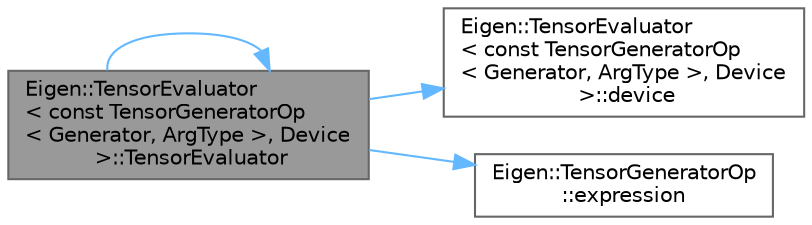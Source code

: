 digraph "Eigen::TensorEvaluator&lt; const TensorGeneratorOp&lt; Generator, ArgType &gt;, Device &gt;::TensorEvaluator"
{
 // LATEX_PDF_SIZE
  bgcolor="transparent";
  edge [fontname=Helvetica,fontsize=10,labelfontname=Helvetica,labelfontsize=10];
  node [fontname=Helvetica,fontsize=10,shape=box,height=0.2,width=0.4];
  rankdir="LR";
  Node1 [id="Node000001",label="Eigen::TensorEvaluator\l\< const TensorGeneratorOp\l\< Generator, ArgType \>, Device\l \>::TensorEvaluator",height=0.2,width=0.4,color="gray40", fillcolor="grey60", style="filled", fontcolor="black",tooltip=" "];
  Node1 -> Node2 [id="edge4_Node000001_Node000002",color="steelblue1",style="solid",tooltip=" "];
  Node2 [id="Node000002",label="Eigen::TensorEvaluator\l\< const TensorGeneratorOp\l\< Generator, ArgType \>, Device\l \>::device",height=0.2,width=0.4,color="grey40", fillcolor="white", style="filled",URL="$struct_eigen_1_1_tensor_evaluator.html#aa1eb26b743a6cafedceb567036276d4e",tooltip=" "];
  Node1 -> Node3 [id="edge5_Node000001_Node000003",color="steelblue1",style="solid",tooltip=" "];
  Node3 [id="Node000003",label="Eigen::TensorGeneratorOp\l::expression",height=0.2,width=0.4,color="grey40", fillcolor="white", style="filled",URL="$class_eigen_1_1_tensor_generator_op.html#a7bd8a498eece0325f16a5d920e6f255d",tooltip=" "];
  Node1 -> Node1 [id="edge6_Node000001_Node000001",color="steelblue1",style="solid",tooltip=" "];
}
